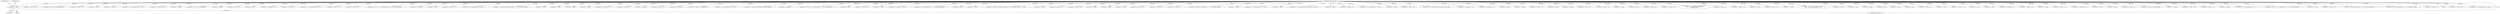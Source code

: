 digraph "0_radare2_f17bfd9f1da05f30f23a4dd05e9d2363e1406948@array" {
"1003075" [label="(Call,data[l++] = 0x24)"];
"1000104" [label="(MethodParameterIn,ut8 *data)"];
"1002127" [label="(Call,data[l++] = offset >> 32)"];
"1002786" [label="(Call,data[l++] = op->operands[0].reg << 3 | 0x4)"];
"1001783" [label="(Call,data[l++] = offset >> 16)"];
"1002941" [label="(Call,data[l++] = 0x40 | op->operands[1].regs[0])"];
"1002755" [label="(Call,data[l++] = offset >> 16)"];
"1001159" [label="(Call,data[l++] = offset)"];
"1001449" [label="(Call,data[l++] = 0x48 | rex)"];
"1001753" [label="(Call,data[l++] = op->operands[1].reg << 3 | 0x5)"];
"1000487" [label="(Call,data[l++] = immediate >> 56)"];
"1003161" [label="(Call,data[l++] = offset)"];
"1000380" [label="(Call,data[l++] = 0xc0 | op->operands[0].reg)"];
"1001197" [label="(Call,data[l++] = offset)"];
"1001775" [label="(Call,data[l++] = offset >> 8)"];
"1002397" [label="(Call,data[l++] = 0x67)"];
"1000479" [label="(Call,data[l++] = immediate >> 48)"];
"1001203" [label="(Call,data[l++] = offset >> 8)"];
"1001595" [label="(Call,data[l++] = op->operands[1].reg << 3 | 4)"];
"1001211" [label="(Call,data[l++] = offset >> 16)"];
"1002335" [label="(Call,data[l++] = offset >> 16)"];
"1003034" [label="(Call,data[l++] = mod << 5 | op->operands[0].reg << 3 | op->operands[1].regs[0])"];
"1000410" [label="(Call,data[l++] = immediate)"];
"1001416" [label="(Call,data[l++] = 0x67)"];
"1001970" [label="(Call,data[l++] = offset >> 16)"];
"1002556" [label="(Call,data[l++] = op->operands[0].reg << 3 | 0x4)"];
"1002709" [label="(Call,data[l++] = getsib (op->operands[1].scale[0]) << 3 | op->operands[1].regs[0])"];
"1000304" [label="(Call,data[l++] = 0x66)"];
"1001175" [label="(Call,data[l++] = offset)"];
"1003086" [label="(Call,data[l++] = offset)"];
"1003083" [label="(Identifier,mod)"];
"1002321" [label="(Call,data[l++] = offset)"];
"1000463" [label="(Call,data[l++] = immediate >> 32)"];
"1002143" [label="(Call,data[l++] = offset >> 48)"];
"1001133" [label="(Call,data[l++] = opcode)"];
"1001656" [label="(Call,data[l++] = offset >> 16)"];
"1001478" [label="(Call,data[l++] = 0x40 | rex)"];
"1003216" [label="(MethodReturn,static int)"];
"1000321" [label="(Call,data[l++] = 0xb0 | op->operands[0].reg)"];
"1001825" [label="(Call,data[l++] = op->operands[1].reg << 3 | 0x4)"];
"1002283" [label="(Call,data[l++] = SEG_REG_PREFIXES[op->operands[1].regs[0]])"];
"1000335" [label="(Call,data[l++] = immediate)"];
"1001713" [label="(Call,data[l++] = mod << 6 | op->operands[1].reg << 3 | op->operands[0].reg)"];
"1002076" [label="(Call,data[l++] = 0xa0)"];
"1001791" [label="(Call,data[l++] = offset >> 24)"];
"1000256" [label="(Call,data[l++] = 0x49)"];
"1001243" [label="(Call,data[l++] = (immediate >> byte))"];
"1001841" [label="(Call,data[l++] = op->operands[0].regs[1] << 3 | op->operands[0].regs[0])"];
"1002440" [label="(Call,data[l++] = 0x67)"];
"1002217" [label="(Call,data[l++] = 0x8a)"];
"1002676" [label="(Call,data[l++] = getsib (op->operands[1].scale[0]) << 6 | op->operands[1].regs[0] << 3 | base)"];
"1001118" [label="(Call,data[l++] = 0x66)"];
"1001978" [label="(Call,data[l++] = offset >> 24)"];
"1002104" [label="(Call,data[l++] = offset >> 16)"];
"1001559" [label="(Call,data[l++] = 0x66)"];
"1002741" [label="(Call,data[l++] = offset)"];
"1000264" [label="(Call,data[l++] = 0x48)"];
"1002618" [label="(Call,data[l++] = offset >> 24)"];
"1002747" [label="(Call,data[l++] = offset >> 8)"];
"1001181" [label="(Call,data[l++] = offset >> 8)"];
"1002913" [label="(Call,data[l++] = 0x80 | op->operands[0].reg << 3 | op->operands[1].regs[0])"];
"1001951" [label="(Call,data[l++] = offset)"];
"1002305" [label="(Call,data[l++] = op->operands[0].reg << 3 | 0x5)"];
"1001769" [label="(Call,data[l++] = offset)"];
"1003076" [label="(Call,data[l++])"];
"1001565" [label="(Call,data[l++] = (op->operands[0].type & OT_BYTE) ? 0x88 : 0x89)"];
"1002596" [label="(Call,data[l++] = offset)"];
"1002327" [label="(Call,data[l++] = offset >> 8)"];
"1002580" [label="(Call,data[l++] = op->operands[0].reg << 3 | 0x5)"];
"1002484" [label="(Call,data[l++] = 0x66)"];
"1002610" [label="(Call,data[l++] = offset >> 16)"];
"1002490" [label="(Call,data[l++] = op->operands[1].type & OT_BYTE ? 0x8a : 0x8b)"];
"1000436" [label="(Call,data[l++] = immediate >> 16)"];
"1000444" [label="(Call,data[l++] = immediate >> 24)"];
"1001642" [label="(Call,data[l++] = offset)"];
"1002090" [label="(Call,data[l++] = offset)"];
"1002763" [label="(Call,data[l++] = offset >> 24)"];
"1001422" [label="(Call,data[l++] = 0x48)"];
"1002996" [label="(Call,data[l++] = 0x0d)"];
"1003198" [label="(Call,data[l++] = offset >> 16)"];
"1003190" [label="(Call,data[l++] = offset >> 8)"];
"1002421" [label="(Call,data[l++] = 0x44)"];
"1001942" [label="(Call,data[l++] = 0x24)"];
"1001648" [label="(Call,data[l++] = offset >> 8)"];
"1001664" [label="(Call,data[l++] = offset >> 24)"];
"1002509" [label="(Call,data[l++] = (op->operands[1].type & OT_BYTE ||\n\t\t\t\top->operands[0].type & OT_BYTE) ?\n\t\t\t\t0x8a : 0x8b)"];
"1000104" [label="(MethodParameterIn,ut8 *data)"];
"1001962" [label="(Call,data[l++] = offset >> 8)"];
"1003131" [label="(Call,data[l++] = offset >> 24)"];
"1003080" [label="(Literal,0x24)"];
"1002572" [label="(Call,data[l++] = 0x25)"];
"1002112" [label="(Call,data[l++] = offset >> 24)"];
"1002299" [label="(Call,data[l++] = 0x8b)"];
"1001611" [label="(Call,data[l++] = getsib (op->operands[0].scale[0]) << 6 |\n\t\t\t\t\t\t    op->operands[0].regs[0] << 3 | 5)"];
"1003026" [label="(Call,data[l++] = 0x05)"];
"1000280" [label="(Call,data[l++] = 0x41)"];
"1001540" [label="(Call,data[l++] = 0x8c)"];
"1002894" [label="(Call,data[l++] = 0x5)"];
"1001127" [label="(Call,data[l++] = rex)"];
"1001148" [label="(Call,data[l++] = sib)"];
"1002096" [label="(Call,data[l++] = offset >> 8)"];
"1002084" [label="(Call,data[l++] = 0xa1)"];
"1003123" [label="(Call,data[l++] = offset >> 16)"];
"1000374" [label="(Call,data[l++] = 0xc7)"];
"1001504" [label="(Call,data[l++] = 0x45)"];
"1000416" [label="(Call,data[l++] = immediate >> 8)"];
"1003206" [label="(Call,data[l++] = offset >> 24)"];
"1002059" [label="(Call,data[l++] = 0x48)"];
"1001219" [label="(Call,data[l++] = offset >> 24)"];
"1000471" [label="(Call,data[l++] = immediate >> 40)"];
"1002211" [label="(Call,data[l++] = 0x41)"];
"1002467" [label="(Call,data[l++] = 0x48)"];
"1002602" [label="(Call,data[l++] = offset >> 8)"];
"1000396" [label="(Call,data[l++] = 0xb8 | op->operands[0].reg)"];
"1001139" [label="(Call,data[l++] = modrm)"];
"1002135" [label="(Call,data[l++] = offset >> 40)"];
"1002343" [label="(Call,data[l++] = offset >> 24)"];
"1002403" [label="(Call,data[l++] = 0x48)"];
"1002641" [label="(Call,data[l++] = op->operands[0].reg << 3 | 4)"];
"1003074" [label="(Block,)"];
"1003075" [label="(Call,data[l++] = 0x24)"];
"1001901" [label="(Call,data[l++] = mod << 6 | op->operands[1].reg << 3 | op->operands[0].regs[0])"];
"1001109" [label="(Call,data[l++] = 0x67)"];
"1002151" [label="(Call,data[l++] = offset >> 54)"];
"1002223" [label="(Call,data[l++] = op->operands[0].reg << 3 | (op->operands[1].regs[0] - 8))"];
"1002802" [label="(Call,data[l++] = op->operands[1].regs[1] << 3 | op->operands[1].regs[0])"];
"1003115" [label="(Call,data[l++] = offset >> 8)"];
"1003075" -> "1003074"  [label="AST: "];
"1003075" -> "1003080"  [label="CFG: "];
"1003076" -> "1003075"  [label="AST: "];
"1003080" -> "1003075"  [label="AST: "];
"1003083" -> "1003075"  [label="CFG: "];
"1003075" -> "1003216"  [label="DDG: data[l++]"];
"1000104" -> "1003075"  [label="DDG: data"];
"1000104" -> "1000102"  [label="AST: "];
"1000104" -> "1003216"  [label="DDG: data"];
"1000104" -> "1000256"  [label="DDG: data"];
"1000104" -> "1000264"  [label="DDG: data"];
"1000104" -> "1000280"  [label="DDG: data"];
"1000104" -> "1000304"  [label="DDG: data"];
"1000104" -> "1000321"  [label="DDG: data"];
"1000104" -> "1000335"  [label="DDG: data"];
"1000104" -> "1000374"  [label="DDG: data"];
"1000104" -> "1000380"  [label="DDG: data"];
"1000104" -> "1000396"  [label="DDG: data"];
"1000104" -> "1000410"  [label="DDG: data"];
"1000104" -> "1000416"  [label="DDG: data"];
"1000104" -> "1000436"  [label="DDG: data"];
"1000104" -> "1000444"  [label="DDG: data"];
"1000104" -> "1000463"  [label="DDG: data"];
"1000104" -> "1000471"  [label="DDG: data"];
"1000104" -> "1000479"  [label="DDG: data"];
"1000104" -> "1000487"  [label="DDG: data"];
"1000104" -> "1001109"  [label="DDG: data"];
"1000104" -> "1001118"  [label="DDG: data"];
"1000104" -> "1001127"  [label="DDG: data"];
"1000104" -> "1001133"  [label="DDG: data"];
"1000104" -> "1001139"  [label="DDG: data"];
"1000104" -> "1001148"  [label="DDG: data"];
"1000104" -> "1001159"  [label="DDG: data"];
"1000104" -> "1001175"  [label="DDG: data"];
"1000104" -> "1001181"  [label="DDG: data"];
"1000104" -> "1001197"  [label="DDG: data"];
"1000104" -> "1001203"  [label="DDG: data"];
"1000104" -> "1001211"  [label="DDG: data"];
"1000104" -> "1001219"  [label="DDG: data"];
"1000104" -> "1001243"  [label="DDG: data"];
"1000104" -> "1001416"  [label="DDG: data"];
"1000104" -> "1001422"  [label="DDG: data"];
"1000104" -> "1001449"  [label="DDG: data"];
"1000104" -> "1001478"  [label="DDG: data"];
"1000104" -> "1001504"  [label="DDG: data"];
"1000104" -> "1001540"  [label="DDG: data"];
"1000104" -> "1001559"  [label="DDG: data"];
"1000104" -> "1001565"  [label="DDG: data"];
"1000104" -> "1001595"  [label="DDG: data"];
"1000104" -> "1001611"  [label="DDG: data"];
"1000104" -> "1001642"  [label="DDG: data"];
"1000104" -> "1001648"  [label="DDG: data"];
"1000104" -> "1001656"  [label="DDG: data"];
"1000104" -> "1001664"  [label="DDG: data"];
"1000104" -> "1001713"  [label="DDG: data"];
"1000104" -> "1001753"  [label="DDG: data"];
"1000104" -> "1001769"  [label="DDG: data"];
"1000104" -> "1001775"  [label="DDG: data"];
"1000104" -> "1001783"  [label="DDG: data"];
"1000104" -> "1001791"  [label="DDG: data"];
"1000104" -> "1001825"  [label="DDG: data"];
"1000104" -> "1001841"  [label="DDG: data"];
"1000104" -> "1001901"  [label="DDG: data"];
"1000104" -> "1001942"  [label="DDG: data"];
"1000104" -> "1001951"  [label="DDG: data"];
"1000104" -> "1001962"  [label="DDG: data"];
"1000104" -> "1001970"  [label="DDG: data"];
"1000104" -> "1001978"  [label="DDG: data"];
"1000104" -> "1002059"  [label="DDG: data"];
"1000104" -> "1002076"  [label="DDG: data"];
"1000104" -> "1002084"  [label="DDG: data"];
"1000104" -> "1002090"  [label="DDG: data"];
"1000104" -> "1002096"  [label="DDG: data"];
"1000104" -> "1002104"  [label="DDG: data"];
"1000104" -> "1002112"  [label="DDG: data"];
"1000104" -> "1002127"  [label="DDG: data"];
"1000104" -> "1002135"  [label="DDG: data"];
"1000104" -> "1002143"  [label="DDG: data"];
"1000104" -> "1002151"  [label="DDG: data"];
"1000104" -> "1002211"  [label="DDG: data"];
"1000104" -> "1002217"  [label="DDG: data"];
"1000104" -> "1002223"  [label="DDG: data"];
"1000104" -> "1002283"  [label="DDG: data"];
"1000104" -> "1002299"  [label="DDG: data"];
"1000104" -> "1002305"  [label="DDG: data"];
"1000104" -> "1002321"  [label="DDG: data"];
"1000104" -> "1002327"  [label="DDG: data"];
"1000104" -> "1002335"  [label="DDG: data"];
"1000104" -> "1002343"  [label="DDG: data"];
"1000104" -> "1002397"  [label="DDG: data"];
"1000104" -> "1002403"  [label="DDG: data"];
"1000104" -> "1002421"  [label="DDG: data"];
"1000104" -> "1002440"  [label="DDG: data"];
"1000104" -> "1002467"  [label="DDG: data"];
"1000104" -> "1002484"  [label="DDG: data"];
"1000104" -> "1002490"  [label="DDG: data"];
"1000104" -> "1002509"  [label="DDG: data"];
"1000104" -> "1002556"  [label="DDG: data"];
"1000104" -> "1002572"  [label="DDG: data"];
"1000104" -> "1002580"  [label="DDG: data"];
"1000104" -> "1002596"  [label="DDG: data"];
"1000104" -> "1002602"  [label="DDG: data"];
"1000104" -> "1002610"  [label="DDG: data"];
"1000104" -> "1002618"  [label="DDG: data"];
"1000104" -> "1002641"  [label="DDG: data"];
"1000104" -> "1002676"  [label="DDG: data"];
"1000104" -> "1002709"  [label="DDG: data"];
"1000104" -> "1002741"  [label="DDG: data"];
"1000104" -> "1002747"  [label="DDG: data"];
"1000104" -> "1002755"  [label="DDG: data"];
"1000104" -> "1002763"  [label="DDG: data"];
"1000104" -> "1002786"  [label="DDG: data"];
"1000104" -> "1002802"  [label="DDG: data"];
"1000104" -> "1002894"  [label="DDG: data"];
"1000104" -> "1002913"  [label="DDG: data"];
"1000104" -> "1002941"  [label="DDG: data"];
"1000104" -> "1002996"  [label="DDG: data"];
"1000104" -> "1003026"  [label="DDG: data"];
"1000104" -> "1003034"  [label="DDG: data"];
"1000104" -> "1003086"  [label="DDG: data"];
"1000104" -> "1003115"  [label="DDG: data"];
"1000104" -> "1003123"  [label="DDG: data"];
"1000104" -> "1003131"  [label="DDG: data"];
"1000104" -> "1003161"  [label="DDG: data"];
"1000104" -> "1003190"  [label="DDG: data"];
"1000104" -> "1003198"  [label="DDG: data"];
"1000104" -> "1003206"  [label="DDG: data"];
}
